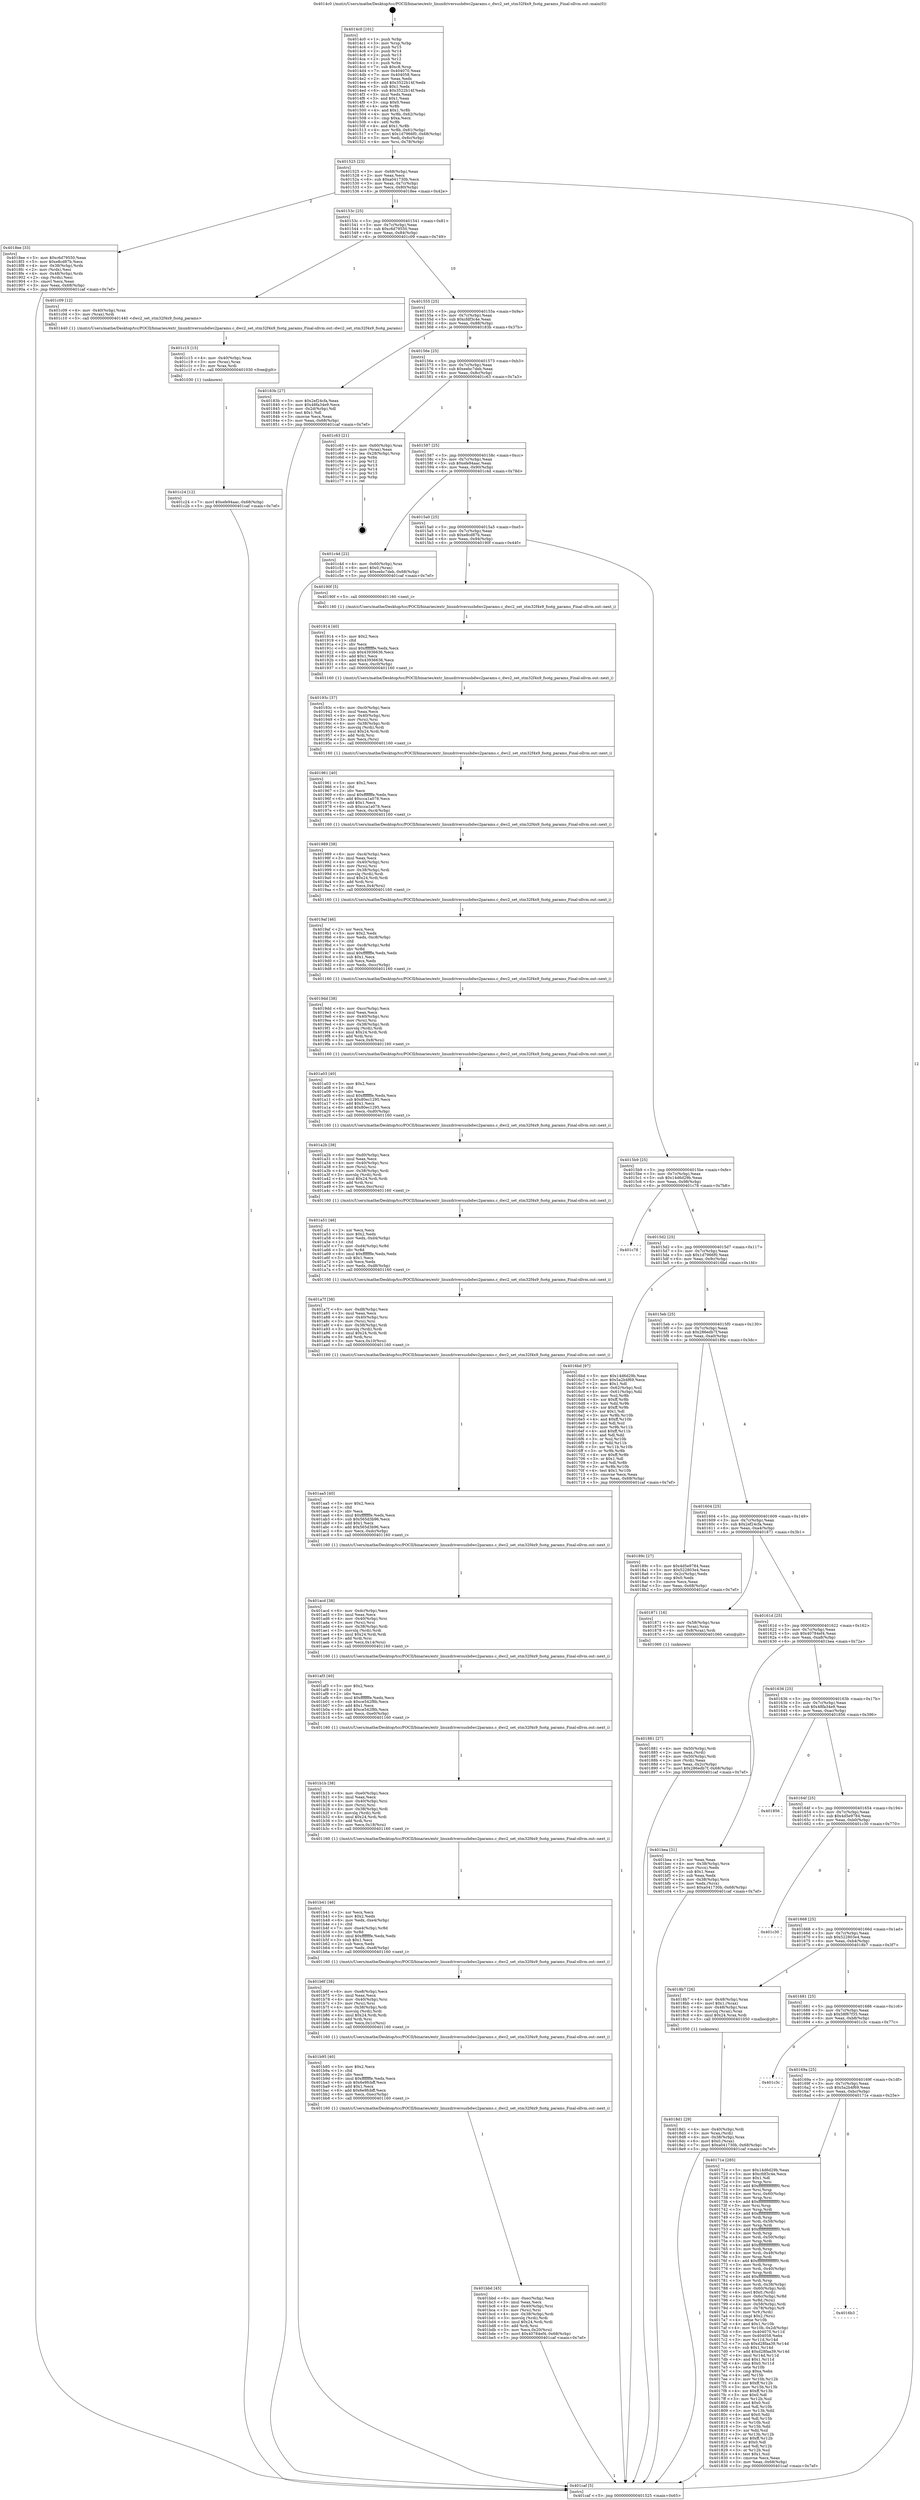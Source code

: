digraph "0x4014c0" {
  label = "0x4014c0 (/mnt/c/Users/mathe/Desktop/tcc/POCII/binaries/extr_linuxdriversusbdwc2params.c_dwc2_set_stm32f4x9_fsotg_params_Final-ollvm.out::main(0))"
  labelloc = "t"
  node[shape=record]

  Entry [label="",width=0.3,height=0.3,shape=circle,fillcolor=black,style=filled]
  "0x401525" [label="{
     0x401525 [23]\l
     | [instrs]\l
     &nbsp;&nbsp;0x401525 \<+3\>: mov -0x68(%rbp),%eax\l
     &nbsp;&nbsp;0x401528 \<+2\>: mov %eax,%ecx\l
     &nbsp;&nbsp;0x40152a \<+6\>: sub $0xa041730b,%ecx\l
     &nbsp;&nbsp;0x401530 \<+3\>: mov %eax,-0x7c(%rbp)\l
     &nbsp;&nbsp;0x401533 \<+3\>: mov %ecx,-0x80(%rbp)\l
     &nbsp;&nbsp;0x401536 \<+6\>: je 00000000004018ee \<main+0x42e\>\l
  }"]
  "0x4018ee" [label="{
     0x4018ee [33]\l
     | [instrs]\l
     &nbsp;&nbsp;0x4018ee \<+5\>: mov $0xc6d79550,%eax\l
     &nbsp;&nbsp;0x4018f3 \<+5\>: mov $0xe8cd87b,%ecx\l
     &nbsp;&nbsp;0x4018f8 \<+4\>: mov -0x38(%rbp),%rdx\l
     &nbsp;&nbsp;0x4018fc \<+2\>: mov (%rdx),%esi\l
     &nbsp;&nbsp;0x4018fe \<+4\>: mov -0x48(%rbp),%rdx\l
     &nbsp;&nbsp;0x401902 \<+2\>: cmp (%rdx),%esi\l
     &nbsp;&nbsp;0x401904 \<+3\>: cmovl %ecx,%eax\l
     &nbsp;&nbsp;0x401907 \<+3\>: mov %eax,-0x68(%rbp)\l
     &nbsp;&nbsp;0x40190a \<+5\>: jmp 0000000000401caf \<main+0x7ef\>\l
  }"]
  "0x40153c" [label="{
     0x40153c [25]\l
     | [instrs]\l
     &nbsp;&nbsp;0x40153c \<+5\>: jmp 0000000000401541 \<main+0x81\>\l
     &nbsp;&nbsp;0x401541 \<+3\>: mov -0x7c(%rbp),%eax\l
     &nbsp;&nbsp;0x401544 \<+5\>: sub $0xc6d79550,%eax\l
     &nbsp;&nbsp;0x401549 \<+6\>: mov %eax,-0x84(%rbp)\l
     &nbsp;&nbsp;0x40154f \<+6\>: je 0000000000401c09 \<main+0x749\>\l
  }"]
  Exit [label="",width=0.3,height=0.3,shape=circle,fillcolor=black,style=filled,peripheries=2]
  "0x401c09" [label="{
     0x401c09 [12]\l
     | [instrs]\l
     &nbsp;&nbsp;0x401c09 \<+4\>: mov -0x40(%rbp),%rax\l
     &nbsp;&nbsp;0x401c0d \<+3\>: mov (%rax),%rdi\l
     &nbsp;&nbsp;0x401c10 \<+5\>: call 0000000000401440 \<dwc2_set_stm32f4x9_fsotg_params\>\l
     | [calls]\l
     &nbsp;&nbsp;0x401440 \{1\} (/mnt/c/Users/mathe/Desktop/tcc/POCII/binaries/extr_linuxdriversusbdwc2params.c_dwc2_set_stm32f4x9_fsotg_params_Final-ollvm.out::dwc2_set_stm32f4x9_fsotg_params)\l
  }"]
  "0x401555" [label="{
     0x401555 [25]\l
     | [instrs]\l
     &nbsp;&nbsp;0x401555 \<+5\>: jmp 000000000040155a \<main+0x9a\>\l
     &nbsp;&nbsp;0x40155a \<+3\>: mov -0x7c(%rbp),%eax\l
     &nbsp;&nbsp;0x40155d \<+5\>: sub $0xcfdf3c4e,%eax\l
     &nbsp;&nbsp;0x401562 \<+6\>: mov %eax,-0x88(%rbp)\l
     &nbsp;&nbsp;0x401568 \<+6\>: je 000000000040183b \<main+0x37b\>\l
  }"]
  "0x401c24" [label="{
     0x401c24 [12]\l
     | [instrs]\l
     &nbsp;&nbsp;0x401c24 \<+7\>: movl $0xefe94aac,-0x68(%rbp)\l
     &nbsp;&nbsp;0x401c2b \<+5\>: jmp 0000000000401caf \<main+0x7ef\>\l
  }"]
  "0x40183b" [label="{
     0x40183b [27]\l
     | [instrs]\l
     &nbsp;&nbsp;0x40183b \<+5\>: mov $0x2ef24cfa,%eax\l
     &nbsp;&nbsp;0x401840 \<+5\>: mov $0x48fa34e9,%ecx\l
     &nbsp;&nbsp;0x401845 \<+3\>: mov -0x2d(%rbp),%dl\l
     &nbsp;&nbsp;0x401848 \<+3\>: test $0x1,%dl\l
     &nbsp;&nbsp;0x40184b \<+3\>: cmovne %ecx,%eax\l
     &nbsp;&nbsp;0x40184e \<+3\>: mov %eax,-0x68(%rbp)\l
     &nbsp;&nbsp;0x401851 \<+5\>: jmp 0000000000401caf \<main+0x7ef\>\l
  }"]
  "0x40156e" [label="{
     0x40156e [25]\l
     | [instrs]\l
     &nbsp;&nbsp;0x40156e \<+5\>: jmp 0000000000401573 \<main+0xb3\>\l
     &nbsp;&nbsp;0x401573 \<+3\>: mov -0x7c(%rbp),%eax\l
     &nbsp;&nbsp;0x401576 \<+5\>: sub $0xeebc7deb,%eax\l
     &nbsp;&nbsp;0x40157b \<+6\>: mov %eax,-0x8c(%rbp)\l
     &nbsp;&nbsp;0x401581 \<+6\>: je 0000000000401c63 \<main+0x7a3\>\l
  }"]
  "0x401c15" [label="{
     0x401c15 [15]\l
     | [instrs]\l
     &nbsp;&nbsp;0x401c15 \<+4\>: mov -0x40(%rbp),%rax\l
     &nbsp;&nbsp;0x401c19 \<+3\>: mov (%rax),%rax\l
     &nbsp;&nbsp;0x401c1c \<+3\>: mov %rax,%rdi\l
     &nbsp;&nbsp;0x401c1f \<+5\>: call 0000000000401030 \<free@plt\>\l
     | [calls]\l
     &nbsp;&nbsp;0x401030 \{1\} (unknown)\l
  }"]
  "0x401c63" [label="{
     0x401c63 [21]\l
     | [instrs]\l
     &nbsp;&nbsp;0x401c63 \<+4\>: mov -0x60(%rbp),%rax\l
     &nbsp;&nbsp;0x401c67 \<+2\>: mov (%rax),%eax\l
     &nbsp;&nbsp;0x401c69 \<+4\>: lea -0x28(%rbp),%rsp\l
     &nbsp;&nbsp;0x401c6d \<+1\>: pop %rbx\l
     &nbsp;&nbsp;0x401c6e \<+2\>: pop %r12\l
     &nbsp;&nbsp;0x401c70 \<+2\>: pop %r13\l
     &nbsp;&nbsp;0x401c72 \<+2\>: pop %r14\l
     &nbsp;&nbsp;0x401c74 \<+2\>: pop %r15\l
     &nbsp;&nbsp;0x401c76 \<+1\>: pop %rbp\l
     &nbsp;&nbsp;0x401c77 \<+1\>: ret\l
  }"]
  "0x401587" [label="{
     0x401587 [25]\l
     | [instrs]\l
     &nbsp;&nbsp;0x401587 \<+5\>: jmp 000000000040158c \<main+0xcc\>\l
     &nbsp;&nbsp;0x40158c \<+3\>: mov -0x7c(%rbp),%eax\l
     &nbsp;&nbsp;0x40158f \<+5\>: sub $0xefe94aac,%eax\l
     &nbsp;&nbsp;0x401594 \<+6\>: mov %eax,-0x90(%rbp)\l
     &nbsp;&nbsp;0x40159a \<+6\>: je 0000000000401c4d \<main+0x78d\>\l
  }"]
  "0x401bbd" [label="{
     0x401bbd [45]\l
     | [instrs]\l
     &nbsp;&nbsp;0x401bbd \<+6\>: mov -0xec(%rbp),%ecx\l
     &nbsp;&nbsp;0x401bc3 \<+3\>: imul %eax,%ecx\l
     &nbsp;&nbsp;0x401bc6 \<+4\>: mov -0x40(%rbp),%rsi\l
     &nbsp;&nbsp;0x401bca \<+3\>: mov (%rsi),%rsi\l
     &nbsp;&nbsp;0x401bcd \<+4\>: mov -0x38(%rbp),%rdi\l
     &nbsp;&nbsp;0x401bd1 \<+3\>: movslq (%rdi),%rdi\l
     &nbsp;&nbsp;0x401bd4 \<+4\>: imul $0x24,%rdi,%rdi\l
     &nbsp;&nbsp;0x401bd8 \<+3\>: add %rdi,%rsi\l
     &nbsp;&nbsp;0x401bdb \<+3\>: mov %ecx,0x20(%rsi)\l
     &nbsp;&nbsp;0x401bde \<+7\>: movl $0x40784ef4,-0x68(%rbp)\l
     &nbsp;&nbsp;0x401be5 \<+5\>: jmp 0000000000401caf \<main+0x7ef\>\l
  }"]
  "0x401c4d" [label="{
     0x401c4d [22]\l
     | [instrs]\l
     &nbsp;&nbsp;0x401c4d \<+4\>: mov -0x60(%rbp),%rax\l
     &nbsp;&nbsp;0x401c51 \<+6\>: movl $0x0,(%rax)\l
     &nbsp;&nbsp;0x401c57 \<+7\>: movl $0xeebc7deb,-0x68(%rbp)\l
     &nbsp;&nbsp;0x401c5e \<+5\>: jmp 0000000000401caf \<main+0x7ef\>\l
  }"]
  "0x4015a0" [label="{
     0x4015a0 [25]\l
     | [instrs]\l
     &nbsp;&nbsp;0x4015a0 \<+5\>: jmp 00000000004015a5 \<main+0xe5\>\l
     &nbsp;&nbsp;0x4015a5 \<+3\>: mov -0x7c(%rbp),%eax\l
     &nbsp;&nbsp;0x4015a8 \<+5\>: sub $0xe8cd87b,%eax\l
     &nbsp;&nbsp;0x4015ad \<+6\>: mov %eax,-0x94(%rbp)\l
     &nbsp;&nbsp;0x4015b3 \<+6\>: je 000000000040190f \<main+0x44f\>\l
  }"]
  "0x401b95" [label="{
     0x401b95 [40]\l
     | [instrs]\l
     &nbsp;&nbsp;0x401b95 \<+5\>: mov $0x2,%ecx\l
     &nbsp;&nbsp;0x401b9a \<+1\>: cltd\l
     &nbsp;&nbsp;0x401b9b \<+2\>: idiv %ecx\l
     &nbsp;&nbsp;0x401b9d \<+6\>: imul $0xfffffffe,%edx,%ecx\l
     &nbsp;&nbsp;0x401ba3 \<+6\>: sub $0x6e9fcbff,%ecx\l
     &nbsp;&nbsp;0x401ba9 \<+3\>: add $0x1,%ecx\l
     &nbsp;&nbsp;0x401bac \<+6\>: add $0x6e9fcbff,%ecx\l
     &nbsp;&nbsp;0x401bb2 \<+6\>: mov %ecx,-0xec(%rbp)\l
     &nbsp;&nbsp;0x401bb8 \<+5\>: call 0000000000401160 \<next_i\>\l
     | [calls]\l
     &nbsp;&nbsp;0x401160 \{1\} (/mnt/c/Users/mathe/Desktop/tcc/POCII/binaries/extr_linuxdriversusbdwc2params.c_dwc2_set_stm32f4x9_fsotg_params_Final-ollvm.out::next_i)\l
  }"]
  "0x40190f" [label="{
     0x40190f [5]\l
     | [instrs]\l
     &nbsp;&nbsp;0x40190f \<+5\>: call 0000000000401160 \<next_i\>\l
     | [calls]\l
     &nbsp;&nbsp;0x401160 \{1\} (/mnt/c/Users/mathe/Desktop/tcc/POCII/binaries/extr_linuxdriversusbdwc2params.c_dwc2_set_stm32f4x9_fsotg_params_Final-ollvm.out::next_i)\l
  }"]
  "0x4015b9" [label="{
     0x4015b9 [25]\l
     | [instrs]\l
     &nbsp;&nbsp;0x4015b9 \<+5\>: jmp 00000000004015be \<main+0xfe\>\l
     &nbsp;&nbsp;0x4015be \<+3\>: mov -0x7c(%rbp),%eax\l
     &nbsp;&nbsp;0x4015c1 \<+5\>: sub $0x14d6d29b,%eax\l
     &nbsp;&nbsp;0x4015c6 \<+6\>: mov %eax,-0x98(%rbp)\l
     &nbsp;&nbsp;0x4015cc \<+6\>: je 0000000000401c78 \<main+0x7b8\>\l
  }"]
  "0x401b6f" [label="{
     0x401b6f [38]\l
     | [instrs]\l
     &nbsp;&nbsp;0x401b6f \<+6\>: mov -0xe8(%rbp),%ecx\l
     &nbsp;&nbsp;0x401b75 \<+3\>: imul %eax,%ecx\l
     &nbsp;&nbsp;0x401b78 \<+4\>: mov -0x40(%rbp),%rsi\l
     &nbsp;&nbsp;0x401b7c \<+3\>: mov (%rsi),%rsi\l
     &nbsp;&nbsp;0x401b7f \<+4\>: mov -0x38(%rbp),%rdi\l
     &nbsp;&nbsp;0x401b83 \<+3\>: movslq (%rdi),%rdi\l
     &nbsp;&nbsp;0x401b86 \<+4\>: imul $0x24,%rdi,%rdi\l
     &nbsp;&nbsp;0x401b8a \<+3\>: add %rdi,%rsi\l
     &nbsp;&nbsp;0x401b8d \<+3\>: mov %ecx,0x1c(%rsi)\l
     &nbsp;&nbsp;0x401b90 \<+5\>: call 0000000000401160 \<next_i\>\l
     | [calls]\l
     &nbsp;&nbsp;0x401160 \{1\} (/mnt/c/Users/mathe/Desktop/tcc/POCII/binaries/extr_linuxdriversusbdwc2params.c_dwc2_set_stm32f4x9_fsotg_params_Final-ollvm.out::next_i)\l
  }"]
  "0x401c78" [label="{
     0x401c78\l
  }", style=dashed]
  "0x4015d2" [label="{
     0x4015d2 [25]\l
     | [instrs]\l
     &nbsp;&nbsp;0x4015d2 \<+5\>: jmp 00000000004015d7 \<main+0x117\>\l
     &nbsp;&nbsp;0x4015d7 \<+3\>: mov -0x7c(%rbp),%eax\l
     &nbsp;&nbsp;0x4015da \<+5\>: sub $0x1d7966f0,%eax\l
     &nbsp;&nbsp;0x4015df \<+6\>: mov %eax,-0x9c(%rbp)\l
     &nbsp;&nbsp;0x4015e5 \<+6\>: je 00000000004016bd \<main+0x1fd\>\l
  }"]
  "0x401b41" [label="{
     0x401b41 [46]\l
     | [instrs]\l
     &nbsp;&nbsp;0x401b41 \<+2\>: xor %ecx,%ecx\l
     &nbsp;&nbsp;0x401b43 \<+5\>: mov $0x2,%edx\l
     &nbsp;&nbsp;0x401b48 \<+6\>: mov %edx,-0xe4(%rbp)\l
     &nbsp;&nbsp;0x401b4e \<+1\>: cltd\l
     &nbsp;&nbsp;0x401b4f \<+7\>: mov -0xe4(%rbp),%r8d\l
     &nbsp;&nbsp;0x401b56 \<+3\>: idiv %r8d\l
     &nbsp;&nbsp;0x401b59 \<+6\>: imul $0xfffffffe,%edx,%edx\l
     &nbsp;&nbsp;0x401b5f \<+3\>: sub $0x1,%ecx\l
     &nbsp;&nbsp;0x401b62 \<+2\>: sub %ecx,%edx\l
     &nbsp;&nbsp;0x401b64 \<+6\>: mov %edx,-0xe8(%rbp)\l
     &nbsp;&nbsp;0x401b6a \<+5\>: call 0000000000401160 \<next_i\>\l
     | [calls]\l
     &nbsp;&nbsp;0x401160 \{1\} (/mnt/c/Users/mathe/Desktop/tcc/POCII/binaries/extr_linuxdriversusbdwc2params.c_dwc2_set_stm32f4x9_fsotg_params_Final-ollvm.out::next_i)\l
  }"]
  "0x4016bd" [label="{
     0x4016bd [97]\l
     | [instrs]\l
     &nbsp;&nbsp;0x4016bd \<+5\>: mov $0x14d6d29b,%eax\l
     &nbsp;&nbsp;0x4016c2 \<+5\>: mov $0x5a2b4f69,%ecx\l
     &nbsp;&nbsp;0x4016c7 \<+2\>: mov $0x1,%dl\l
     &nbsp;&nbsp;0x4016c9 \<+4\>: mov -0x62(%rbp),%sil\l
     &nbsp;&nbsp;0x4016cd \<+4\>: mov -0x61(%rbp),%dil\l
     &nbsp;&nbsp;0x4016d1 \<+3\>: mov %sil,%r8b\l
     &nbsp;&nbsp;0x4016d4 \<+4\>: xor $0xff,%r8b\l
     &nbsp;&nbsp;0x4016d8 \<+3\>: mov %dil,%r9b\l
     &nbsp;&nbsp;0x4016db \<+4\>: xor $0xff,%r9b\l
     &nbsp;&nbsp;0x4016df \<+3\>: xor $0x1,%dl\l
     &nbsp;&nbsp;0x4016e2 \<+3\>: mov %r8b,%r10b\l
     &nbsp;&nbsp;0x4016e5 \<+4\>: and $0xff,%r10b\l
     &nbsp;&nbsp;0x4016e9 \<+3\>: and %dl,%sil\l
     &nbsp;&nbsp;0x4016ec \<+3\>: mov %r9b,%r11b\l
     &nbsp;&nbsp;0x4016ef \<+4\>: and $0xff,%r11b\l
     &nbsp;&nbsp;0x4016f3 \<+3\>: and %dl,%dil\l
     &nbsp;&nbsp;0x4016f6 \<+3\>: or %sil,%r10b\l
     &nbsp;&nbsp;0x4016f9 \<+3\>: or %dil,%r11b\l
     &nbsp;&nbsp;0x4016fc \<+3\>: xor %r11b,%r10b\l
     &nbsp;&nbsp;0x4016ff \<+3\>: or %r9b,%r8b\l
     &nbsp;&nbsp;0x401702 \<+4\>: xor $0xff,%r8b\l
     &nbsp;&nbsp;0x401706 \<+3\>: or $0x1,%dl\l
     &nbsp;&nbsp;0x401709 \<+3\>: and %dl,%r8b\l
     &nbsp;&nbsp;0x40170c \<+3\>: or %r8b,%r10b\l
     &nbsp;&nbsp;0x40170f \<+4\>: test $0x1,%r10b\l
     &nbsp;&nbsp;0x401713 \<+3\>: cmovne %ecx,%eax\l
     &nbsp;&nbsp;0x401716 \<+3\>: mov %eax,-0x68(%rbp)\l
     &nbsp;&nbsp;0x401719 \<+5\>: jmp 0000000000401caf \<main+0x7ef\>\l
  }"]
  "0x4015eb" [label="{
     0x4015eb [25]\l
     | [instrs]\l
     &nbsp;&nbsp;0x4015eb \<+5\>: jmp 00000000004015f0 \<main+0x130\>\l
     &nbsp;&nbsp;0x4015f0 \<+3\>: mov -0x7c(%rbp),%eax\l
     &nbsp;&nbsp;0x4015f3 \<+5\>: sub $0x286edb7f,%eax\l
     &nbsp;&nbsp;0x4015f8 \<+6\>: mov %eax,-0xa0(%rbp)\l
     &nbsp;&nbsp;0x4015fe \<+6\>: je 000000000040189c \<main+0x3dc\>\l
  }"]
  "0x401caf" [label="{
     0x401caf [5]\l
     | [instrs]\l
     &nbsp;&nbsp;0x401caf \<+5\>: jmp 0000000000401525 \<main+0x65\>\l
  }"]
  "0x4014c0" [label="{
     0x4014c0 [101]\l
     | [instrs]\l
     &nbsp;&nbsp;0x4014c0 \<+1\>: push %rbp\l
     &nbsp;&nbsp;0x4014c1 \<+3\>: mov %rsp,%rbp\l
     &nbsp;&nbsp;0x4014c4 \<+2\>: push %r15\l
     &nbsp;&nbsp;0x4014c6 \<+2\>: push %r14\l
     &nbsp;&nbsp;0x4014c8 \<+2\>: push %r13\l
     &nbsp;&nbsp;0x4014ca \<+2\>: push %r12\l
     &nbsp;&nbsp;0x4014cc \<+1\>: push %rbx\l
     &nbsp;&nbsp;0x4014cd \<+7\>: sub $0xc8,%rsp\l
     &nbsp;&nbsp;0x4014d4 \<+7\>: mov 0x404070,%eax\l
     &nbsp;&nbsp;0x4014db \<+7\>: mov 0x404058,%ecx\l
     &nbsp;&nbsp;0x4014e2 \<+2\>: mov %eax,%edx\l
     &nbsp;&nbsp;0x4014e4 \<+6\>: add $0x3522b14f,%edx\l
     &nbsp;&nbsp;0x4014ea \<+3\>: sub $0x1,%edx\l
     &nbsp;&nbsp;0x4014ed \<+6\>: sub $0x3522b14f,%edx\l
     &nbsp;&nbsp;0x4014f3 \<+3\>: imul %edx,%eax\l
     &nbsp;&nbsp;0x4014f6 \<+3\>: and $0x1,%eax\l
     &nbsp;&nbsp;0x4014f9 \<+3\>: cmp $0x0,%eax\l
     &nbsp;&nbsp;0x4014fc \<+4\>: sete %r8b\l
     &nbsp;&nbsp;0x401500 \<+4\>: and $0x1,%r8b\l
     &nbsp;&nbsp;0x401504 \<+4\>: mov %r8b,-0x62(%rbp)\l
     &nbsp;&nbsp;0x401508 \<+3\>: cmp $0xa,%ecx\l
     &nbsp;&nbsp;0x40150b \<+4\>: setl %r8b\l
     &nbsp;&nbsp;0x40150f \<+4\>: and $0x1,%r8b\l
     &nbsp;&nbsp;0x401513 \<+4\>: mov %r8b,-0x61(%rbp)\l
     &nbsp;&nbsp;0x401517 \<+7\>: movl $0x1d7966f0,-0x68(%rbp)\l
     &nbsp;&nbsp;0x40151e \<+3\>: mov %edi,-0x6c(%rbp)\l
     &nbsp;&nbsp;0x401521 \<+4\>: mov %rsi,-0x78(%rbp)\l
  }"]
  "0x401b1b" [label="{
     0x401b1b [38]\l
     | [instrs]\l
     &nbsp;&nbsp;0x401b1b \<+6\>: mov -0xe0(%rbp),%ecx\l
     &nbsp;&nbsp;0x401b21 \<+3\>: imul %eax,%ecx\l
     &nbsp;&nbsp;0x401b24 \<+4\>: mov -0x40(%rbp),%rsi\l
     &nbsp;&nbsp;0x401b28 \<+3\>: mov (%rsi),%rsi\l
     &nbsp;&nbsp;0x401b2b \<+4\>: mov -0x38(%rbp),%rdi\l
     &nbsp;&nbsp;0x401b2f \<+3\>: movslq (%rdi),%rdi\l
     &nbsp;&nbsp;0x401b32 \<+4\>: imul $0x24,%rdi,%rdi\l
     &nbsp;&nbsp;0x401b36 \<+3\>: add %rdi,%rsi\l
     &nbsp;&nbsp;0x401b39 \<+3\>: mov %ecx,0x18(%rsi)\l
     &nbsp;&nbsp;0x401b3c \<+5\>: call 0000000000401160 \<next_i\>\l
     | [calls]\l
     &nbsp;&nbsp;0x401160 \{1\} (/mnt/c/Users/mathe/Desktop/tcc/POCII/binaries/extr_linuxdriversusbdwc2params.c_dwc2_set_stm32f4x9_fsotg_params_Final-ollvm.out::next_i)\l
  }"]
  "0x40189c" [label="{
     0x40189c [27]\l
     | [instrs]\l
     &nbsp;&nbsp;0x40189c \<+5\>: mov $0x4d5e9784,%eax\l
     &nbsp;&nbsp;0x4018a1 \<+5\>: mov $0x522803e4,%ecx\l
     &nbsp;&nbsp;0x4018a6 \<+3\>: mov -0x2c(%rbp),%edx\l
     &nbsp;&nbsp;0x4018a9 \<+3\>: cmp $0x0,%edx\l
     &nbsp;&nbsp;0x4018ac \<+3\>: cmove %ecx,%eax\l
     &nbsp;&nbsp;0x4018af \<+3\>: mov %eax,-0x68(%rbp)\l
     &nbsp;&nbsp;0x4018b2 \<+5\>: jmp 0000000000401caf \<main+0x7ef\>\l
  }"]
  "0x401604" [label="{
     0x401604 [25]\l
     | [instrs]\l
     &nbsp;&nbsp;0x401604 \<+5\>: jmp 0000000000401609 \<main+0x149\>\l
     &nbsp;&nbsp;0x401609 \<+3\>: mov -0x7c(%rbp),%eax\l
     &nbsp;&nbsp;0x40160c \<+5\>: sub $0x2ef24cfa,%eax\l
     &nbsp;&nbsp;0x401611 \<+6\>: mov %eax,-0xa4(%rbp)\l
     &nbsp;&nbsp;0x401617 \<+6\>: je 0000000000401871 \<main+0x3b1\>\l
  }"]
  "0x401af3" [label="{
     0x401af3 [40]\l
     | [instrs]\l
     &nbsp;&nbsp;0x401af3 \<+5\>: mov $0x2,%ecx\l
     &nbsp;&nbsp;0x401af8 \<+1\>: cltd\l
     &nbsp;&nbsp;0x401af9 \<+2\>: idiv %ecx\l
     &nbsp;&nbsp;0x401afb \<+6\>: imul $0xfffffffe,%edx,%ecx\l
     &nbsp;&nbsp;0x401b01 \<+6\>: sub $0xce542f8b,%ecx\l
     &nbsp;&nbsp;0x401b07 \<+3\>: add $0x1,%ecx\l
     &nbsp;&nbsp;0x401b0a \<+6\>: add $0xce542f8b,%ecx\l
     &nbsp;&nbsp;0x401b10 \<+6\>: mov %ecx,-0xe0(%rbp)\l
     &nbsp;&nbsp;0x401b16 \<+5\>: call 0000000000401160 \<next_i\>\l
     | [calls]\l
     &nbsp;&nbsp;0x401160 \{1\} (/mnt/c/Users/mathe/Desktop/tcc/POCII/binaries/extr_linuxdriversusbdwc2params.c_dwc2_set_stm32f4x9_fsotg_params_Final-ollvm.out::next_i)\l
  }"]
  "0x401871" [label="{
     0x401871 [16]\l
     | [instrs]\l
     &nbsp;&nbsp;0x401871 \<+4\>: mov -0x58(%rbp),%rax\l
     &nbsp;&nbsp;0x401875 \<+3\>: mov (%rax),%rax\l
     &nbsp;&nbsp;0x401878 \<+4\>: mov 0x8(%rax),%rdi\l
     &nbsp;&nbsp;0x40187c \<+5\>: call 0000000000401060 \<atoi@plt\>\l
     | [calls]\l
     &nbsp;&nbsp;0x401060 \{1\} (unknown)\l
  }"]
  "0x40161d" [label="{
     0x40161d [25]\l
     | [instrs]\l
     &nbsp;&nbsp;0x40161d \<+5\>: jmp 0000000000401622 \<main+0x162\>\l
     &nbsp;&nbsp;0x401622 \<+3\>: mov -0x7c(%rbp),%eax\l
     &nbsp;&nbsp;0x401625 \<+5\>: sub $0x40784ef4,%eax\l
     &nbsp;&nbsp;0x40162a \<+6\>: mov %eax,-0xa8(%rbp)\l
     &nbsp;&nbsp;0x401630 \<+6\>: je 0000000000401bea \<main+0x72a\>\l
  }"]
  "0x401acd" [label="{
     0x401acd [38]\l
     | [instrs]\l
     &nbsp;&nbsp;0x401acd \<+6\>: mov -0xdc(%rbp),%ecx\l
     &nbsp;&nbsp;0x401ad3 \<+3\>: imul %eax,%ecx\l
     &nbsp;&nbsp;0x401ad6 \<+4\>: mov -0x40(%rbp),%rsi\l
     &nbsp;&nbsp;0x401ada \<+3\>: mov (%rsi),%rsi\l
     &nbsp;&nbsp;0x401add \<+4\>: mov -0x38(%rbp),%rdi\l
     &nbsp;&nbsp;0x401ae1 \<+3\>: movslq (%rdi),%rdi\l
     &nbsp;&nbsp;0x401ae4 \<+4\>: imul $0x24,%rdi,%rdi\l
     &nbsp;&nbsp;0x401ae8 \<+3\>: add %rdi,%rsi\l
     &nbsp;&nbsp;0x401aeb \<+3\>: mov %ecx,0x14(%rsi)\l
     &nbsp;&nbsp;0x401aee \<+5\>: call 0000000000401160 \<next_i\>\l
     | [calls]\l
     &nbsp;&nbsp;0x401160 \{1\} (/mnt/c/Users/mathe/Desktop/tcc/POCII/binaries/extr_linuxdriversusbdwc2params.c_dwc2_set_stm32f4x9_fsotg_params_Final-ollvm.out::next_i)\l
  }"]
  "0x401bea" [label="{
     0x401bea [31]\l
     | [instrs]\l
     &nbsp;&nbsp;0x401bea \<+2\>: xor %eax,%eax\l
     &nbsp;&nbsp;0x401bec \<+4\>: mov -0x38(%rbp),%rcx\l
     &nbsp;&nbsp;0x401bf0 \<+2\>: mov (%rcx),%edx\l
     &nbsp;&nbsp;0x401bf2 \<+3\>: sub $0x1,%eax\l
     &nbsp;&nbsp;0x401bf5 \<+2\>: sub %eax,%edx\l
     &nbsp;&nbsp;0x401bf7 \<+4\>: mov -0x38(%rbp),%rcx\l
     &nbsp;&nbsp;0x401bfb \<+2\>: mov %edx,(%rcx)\l
     &nbsp;&nbsp;0x401bfd \<+7\>: movl $0xa041730b,-0x68(%rbp)\l
     &nbsp;&nbsp;0x401c04 \<+5\>: jmp 0000000000401caf \<main+0x7ef\>\l
  }"]
  "0x401636" [label="{
     0x401636 [25]\l
     | [instrs]\l
     &nbsp;&nbsp;0x401636 \<+5\>: jmp 000000000040163b \<main+0x17b\>\l
     &nbsp;&nbsp;0x40163b \<+3\>: mov -0x7c(%rbp),%eax\l
     &nbsp;&nbsp;0x40163e \<+5\>: sub $0x48fa34e9,%eax\l
     &nbsp;&nbsp;0x401643 \<+6\>: mov %eax,-0xac(%rbp)\l
     &nbsp;&nbsp;0x401649 \<+6\>: je 0000000000401856 \<main+0x396\>\l
  }"]
  "0x401aa5" [label="{
     0x401aa5 [40]\l
     | [instrs]\l
     &nbsp;&nbsp;0x401aa5 \<+5\>: mov $0x2,%ecx\l
     &nbsp;&nbsp;0x401aaa \<+1\>: cltd\l
     &nbsp;&nbsp;0x401aab \<+2\>: idiv %ecx\l
     &nbsp;&nbsp;0x401aad \<+6\>: imul $0xfffffffe,%edx,%ecx\l
     &nbsp;&nbsp;0x401ab3 \<+6\>: sub $0x565d3b96,%ecx\l
     &nbsp;&nbsp;0x401ab9 \<+3\>: add $0x1,%ecx\l
     &nbsp;&nbsp;0x401abc \<+6\>: add $0x565d3b96,%ecx\l
     &nbsp;&nbsp;0x401ac2 \<+6\>: mov %ecx,-0xdc(%rbp)\l
     &nbsp;&nbsp;0x401ac8 \<+5\>: call 0000000000401160 \<next_i\>\l
     | [calls]\l
     &nbsp;&nbsp;0x401160 \{1\} (/mnt/c/Users/mathe/Desktop/tcc/POCII/binaries/extr_linuxdriversusbdwc2params.c_dwc2_set_stm32f4x9_fsotg_params_Final-ollvm.out::next_i)\l
  }"]
  "0x401856" [label="{
     0x401856\l
  }", style=dashed]
  "0x40164f" [label="{
     0x40164f [25]\l
     | [instrs]\l
     &nbsp;&nbsp;0x40164f \<+5\>: jmp 0000000000401654 \<main+0x194\>\l
     &nbsp;&nbsp;0x401654 \<+3\>: mov -0x7c(%rbp),%eax\l
     &nbsp;&nbsp;0x401657 \<+5\>: sub $0x4d5e9784,%eax\l
     &nbsp;&nbsp;0x40165c \<+6\>: mov %eax,-0xb0(%rbp)\l
     &nbsp;&nbsp;0x401662 \<+6\>: je 0000000000401c30 \<main+0x770\>\l
  }"]
  "0x401a7f" [label="{
     0x401a7f [38]\l
     | [instrs]\l
     &nbsp;&nbsp;0x401a7f \<+6\>: mov -0xd8(%rbp),%ecx\l
     &nbsp;&nbsp;0x401a85 \<+3\>: imul %eax,%ecx\l
     &nbsp;&nbsp;0x401a88 \<+4\>: mov -0x40(%rbp),%rsi\l
     &nbsp;&nbsp;0x401a8c \<+3\>: mov (%rsi),%rsi\l
     &nbsp;&nbsp;0x401a8f \<+4\>: mov -0x38(%rbp),%rdi\l
     &nbsp;&nbsp;0x401a93 \<+3\>: movslq (%rdi),%rdi\l
     &nbsp;&nbsp;0x401a96 \<+4\>: imul $0x24,%rdi,%rdi\l
     &nbsp;&nbsp;0x401a9a \<+3\>: add %rdi,%rsi\l
     &nbsp;&nbsp;0x401a9d \<+3\>: mov %ecx,0x10(%rsi)\l
     &nbsp;&nbsp;0x401aa0 \<+5\>: call 0000000000401160 \<next_i\>\l
     | [calls]\l
     &nbsp;&nbsp;0x401160 \{1\} (/mnt/c/Users/mathe/Desktop/tcc/POCII/binaries/extr_linuxdriversusbdwc2params.c_dwc2_set_stm32f4x9_fsotg_params_Final-ollvm.out::next_i)\l
  }"]
  "0x401c30" [label="{
     0x401c30\l
  }", style=dashed]
  "0x401668" [label="{
     0x401668 [25]\l
     | [instrs]\l
     &nbsp;&nbsp;0x401668 \<+5\>: jmp 000000000040166d \<main+0x1ad\>\l
     &nbsp;&nbsp;0x40166d \<+3\>: mov -0x7c(%rbp),%eax\l
     &nbsp;&nbsp;0x401670 \<+5\>: sub $0x522803e4,%eax\l
     &nbsp;&nbsp;0x401675 \<+6\>: mov %eax,-0xb4(%rbp)\l
     &nbsp;&nbsp;0x40167b \<+6\>: je 00000000004018b7 \<main+0x3f7\>\l
  }"]
  "0x401a51" [label="{
     0x401a51 [46]\l
     | [instrs]\l
     &nbsp;&nbsp;0x401a51 \<+2\>: xor %ecx,%ecx\l
     &nbsp;&nbsp;0x401a53 \<+5\>: mov $0x2,%edx\l
     &nbsp;&nbsp;0x401a58 \<+6\>: mov %edx,-0xd4(%rbp)\l
     &nbsp;&nbsp;0x401a5e \<+1\>: cltd\l
     &nbsp;&nbsp;0x401a5f \<+7\>: mov -0xd4(%rbp),%r8d\l
     &nbsp;&nbsp;0x401a66 \<+3\>: idiv %r8d\l
     &nbsp;&nbsp;0x401a69 \<+6\>: imul $0xfffffffe,%edx,%edx\l
     &nbsp;&nbsp;0x401a6f \<+3\>: sub $0x1,%ecx\l
     &nbsp;&nbsp;0x401a72 \<+2\>: sub %ecx,%edx\l
     &nbsp;&nbsp;0x401a74 \<+6\>: mov %edx,-0xd8(%rbp)\l
     &nbsp;&nbsp;0x401a7a \<+5\>: call 0000000000401160 \<next_i\>\l
     | [calls]\l
     &nbsp;&nbsp;0x401160 \{1\} (/mnt/c/Users/mathe/Desktop/tcc/POCII/binaries/extr_linuxdriversusbdwc2params.c_dwc2_set_stm32f4x9_fsotg_params_Final-ollvm.out::next_i)\l
  }"]
  "0x4018b7" [label="{
     0x4018b7 [26]\l
     | [instrs]\l
     &nbsp;&nbsp;0x4018b7 \<+4\>: mov -0x48(%rbp),%rax\l
     &nbsp;&nbsp;0x4018bb \<+6\>: movl $0x1,(%rax)\l
     &nbsp;&nbsp;0x4018c1 \<+4\>: mov -0x48(%rbp),%rax\l
     &nbsp;&nbsp;0x4018c5 \<+3\>: movslq (%rax),%rax\l
     &nbsp;&nbsp;0x4018c8 \<+4\>: imul $0x24,%rax,%rdi\l
     &nbsp;&nbsp;0x4018cc \<+5\>: call 0000000000401050 \<malloc@plt\>\l
     | [calls]\l
     &nbsp;&nbsp;0x401050 \{1\} (unknown)\l
  }"]
  "0x401681" [label="{
     0x401681 [25]\l
     | [instrs]\l
     &nbsp;&nbsp;0x401681 \<+5\>: jmp 0000000000401686 \<main+0x1c6\>\l
     &nbsp;&nbsp;0x401686 \<+3\>: mov -0x7c(%rbp),%eax\l
     &nbsp;&nbsp;0x401689 \<+5\>: sub $0x58f67f35,%eax\l
     &nbsp;&nbsp;0x40168e \<+6\>: mov %eax,-0xb8(%rbp)\l
     &nbsp;&nbsp;0x401694 \<+6\>: je 0000000000401c3c \<main+0x77c\>\l
  }"]
  "0x401a2b" [label="{
     0x401a2b [38]\l
     | [instrs]\l
     &nbsp;&nbsp;0x401a2b \<+6\>: mov -0xd0(%rbp),%ecx\l
     &nbsp;&nbsp;0x401a31 \<+3\>: imul %eax,%ecx\l
     &nbsp;&nbsp;0x401a34 \<+4\>: mov -0x40(%rbp),%rsi\l
     &nbsp;&nbsp;0x401a38 \<+3\>: mov (%rsi),%rsi\l
     &nbsp;&nbsp;0x401a3b \<+4\>: mov -0x38(%rbp),%rdi\l
     &nbsp;&nbsp;0x401a3f \<+3\>: movslq (%rdi),%rdi\l
     &nbsp;&nbsp;0x401a42 \<+4\>: imul $0x24,%rdi,%rdi\l
     &nbsp;&nbsp;0x401a46 \<+3\>: add %rdi,%rsi\l
     &nbsp;&nbsp;0x401a49 \<+3\>: mov %ecx,0xc(%rsi)\l
     &nbsp;&nbsp;0x401a4c \<+5\>: call 0000000000401160 \<next_i\>\l
     | [calls]\l
     &nbsp;&nbsp;0x401160 \{1\} (/mnt/c/Users/mathe/Desktop/tcc/POCII/binaries/extr_linuxdriversusbdwc2params.c_dwc2_set_stm32f4x9_fsotg_params_Final-ollvm.out::next_i)\l
  }"]
  "0x401c3c" [label="{
     0x401c3c\l
  }", style=dashed]
  "0x40169a" [label="{
     0x40169a [25]\l
     | [instrs]\l
     &nbsp;&nbsp;0x40169a \<+5\>: jmp 000000000040169f \<main+0x1df\>\l
     &nbsp;&nbsp;0x40169f \<+3\>: mov -0x7c(%rbp),%eax\l
     &nbsp;&nbsp;0x4016a2 \<+5\>: sub $0x5a2b4f69,%eax\l
     &nbsp;&nbsp;0x4016a7 \<+6\>: mov %eax,-0xbc(%rbp)\l
     &nbsp;&nbsp;0x4016ad \<+6\>: je 000000000040171e \<main+0x25e\>\l
  }"]
  "0x401a03" [label="{
     0x401a03 [40]\l
     | [instrs]\l
     &nbsp;&nbsp;0x401a03 \<+5\>: mov $0x2,%ecx\l
     &nbsp;&nbsp;0x401a08 \<+1\>: cltd\l
     &nbsp;&nbsp;0x401a09 \<+2\>: idiv %ecx\l
     &nbsp;&nbsp;0x401a0b \<+6\>: imul $0xfffffffe,%edx,%ecx\l
     &nbsp;&nbsp;0x401a11 \<+6\>: sub $0x80ec1295,%ecx\l
     &nbsp;&nbsp;0x401a17 \<+3\>: add $0x1,%ecx\l
     &nbsp;&nbsp;0x401a1a \<+6\>: add $0x80ec1295,%ecx\l
     &nbsp;&nbsp;0x401a20 \<+6\>: mov %ecx,-0xd0(%rbp)\l
     &nbsp;&nbsp;0x401a26 \<+5\>: call 0000000000401160 \<next_i\>\l
     | [calls]\l
     &nbsp;&nbsp;0x401160 \{1\} (/mnt/c/Users/mathe/Desktop/tcc/POCII/binaries/extr_linuxdriversusbdwc2params.c_dwc2_set_stm32f4x9_fsotg_params_Final-ollvm.out::next_i)\l
  }"]
  "0x40171e" [label="{
     0x40171e [285]\l
     | [instrs]\l
     &nbsp;&nbsp;0x40171e \<+5\>: mov $0x14d6d29b,%eax\l
     &nbsp;&nbsp;0x401723 \<+5\>: mov $0xcfdf3c4e,%ecx\l
     &nbsp;&nbsp;0x401728 \<+2\>: mov $0x1,%dl\l
     &nbsp;&nbsp;0x40172a \<+3\>: mov %rsp,%rsi\l
     &nbsp;&nbsp;0x40172d \<+4\>: add $0xfffffffffffffff0,%rsi\l
     &nbsp;&nbsp;0x401731 \<+3\>: mov %rsi,%rsp\l
     &nbsp;&nbsp;0x401734 \<+4\>: mov %rsi,-0x60(%rbp)\l
     &nbsp;&nbsp;0x401738 \<+3\>: mov %rsp,%rsi\l
     &nbsp;&nbsp;0x40173b \<+4\>: add $0xfffffffffffffff0,%rsi\l
     &nbsp;&nbsp;0x40173f \<+3\>: mov %rsi,%rsp\l
     &nbsp;&nbsp;0x401742 \<+3\>: mov %rsp,%rdi\l
     &nbsp;&nbsp;0x401745 \<+4\>: add $0xfffffffffffffff0,%rdi\l
     &nbsp;&nbsp;0x401749 \<+3\>: mov %rdi,%rsp\l
     &nbsp;&nbsp;0x40174c \<+4\>: mov %rdi,-0x58(%rbp)\l
     &nbsp;&nbsp;0x401750 \<+3\>: mov %rsp,%rdi\l
     &nbsp;&nbsp;0x401753 \<+4\>: add $0xfffffffffffffff0,%rdi\l
     &nbsp;&nbsp;0x401757 \<+3\>: mov %rdi,%rsp\l
     &nbsp;&nbsp;0x40175a \<+4\>: mov %rdi,-0x50(%rbp)\l
     &nbsp;&nbsp;0x40175e \<+3\>: mov %rsp,%rdi\l
     &nbsp;&nbsp;0x401761 \<+4\>: add $0xfffffffffffffff0,%rdi\l
     &nbsp;&nbsp;0x401765 \<+3\>: mov %rdi,%rsp\l
     &nbsp;&nbsp;0x401768 \<+4\>: mov %rdi,-0x48(%rbp)\l
     &nbsp;&nbsp;0x40176c \<+3\>: mov %rsp,%rdi\l
     &nbsp;&nbsp;0x40176f \<+4\>: add $0xfffffffffffffff0,%rdi\l
     &nbsp;&nbsp;0x401773 \<+3\>: mov %rdi,%rsp\l
     &nbsp;&nbsp;0x401776 \<+4\>: mov %rdi,-0x40(%rbp)\l
     &nbsp;&nbsp;0x40177a \<+3\>: mov %rsp,%rdi\l
     &nbsp;&nbsp;0x40177d \<+4\>: add $0xfffffffffffffff0,%rdi\l
     &nbsp;&nbsp;0x401781 \<+3\>: mov %rdi,%rsp\l
     &nbsp;&nbsp;0x401784 \<+4\>: mov %rdi,-0x38(%rbp)\l
     &nbsp;&nbsp;0x401788 \<+4\>: mov -0x60(%rbp),%rdi\l
     &nbsp;&nbsp;0x40178c \<+6\>: movl $0x0,(%rdi)\l
     &nbsp;&nbsp;0x401792 \<+4\>: mov -0x6c(%rbp),%r8d\l
     &nbsp;&nbsp;0x401796 \<+3\>: mov %r8d,(%rsi)\l
     &nbsp;&nbsp;0x401799 \<+4\>: mov -0x58(%rbp),%rdi\l
     &nbsp;&nbsp;0x40179d \<+4\>: mov -0x78(%rbp),%r9\l
     &nbsp;&nbsp;0x4017a1 \<+3\>: mov %r9,(%rdi)\l
     &nbsp;&nbsp;0x4017a4 \<+3\>: cmpl $0x2,(%rsi)\l
     &nbsp;&nbsp;0x4017a7 \<+4\>: setne %r10b\l
     &nbsp;&nbsp;0x4017ab \<+4\>: and $0x1,%r10b\l
     &nbsp;&nbsp;0x4017af \<+4\>: mov %r10b,-0x2d(%rbp)\l
     &nbsp;&nbsp;0x4017b3 \<+8\>: mov 0x404070,%r11d\l
     &nbsp;&nbsp;0x4017bb \<+7\>: mov 0x404058,%ebx\l
     &nbsp;&nbsp;0x4017c2 \<+3\>: mov %r11d,%r14d\l
     &nbsp;&nbsp;0x4017c5 \<+7\>: sub $0xd28faa39,%r14d\l
     &nbsp;&nbsp;0x4017cc \<+4\>: sub $0x1,%r14d\l
     &nbsp;&nbsp;0x4017d0 \<+7\>: add $0xd28faa39,%r14d\l
     &nbsp;&nbsp;0x4017d7 \<+4\>: imul %r14d,%r11d\l
     &nbsp;&nbsp;0x4017db \<+4\>: and $0x1,%r11d\l
     &nbsp;&nbsp;0x4017df \<+4\>: cmp $0x0,%r11d\l
     &nbsp;&nbsp;0x4017e3 \<+4\>: sete %r10b\l
     &nbsp;&nbsp;0x4017e7 \<+3\>: cmp $0xa,%ebx\l
     &nbsp;&nbsp;0x4017ea \<+4\>: setl %r15b\l
     &nbsp;&nbsp;0x4017ee \<+3\>: mov %r10b,%r12b\l
     &nbsp;&nbsp;0x4017f1 \<+4\>: xor $0xff,%r12b\l
     &nbsp;&nbsp;0x4017f5 \<+3\>: mov %r15b,%r13b\l
     &nbsp;&nbsp;0x4017f8 \<+4\>: xor $0xff,%r13b\l
     &nbsp;&nbsp;0x4017fc \<+3\>: xor $0x0,%dl\l
     &nbsp;&nbsp;0x4017ff \<+3\>: mov %r12b,%sil\l
     &nbsp;&nbsp;0x401802 \<+4\>: and $0x0,%sil\l
     &nbsp;&nbsp;0x401806 \<+3\>: and %dl,%r10b\l
     &nbsp;&nbsp;0x401809 \<+3\>: mov %r13b,%dil\l
     &nbsp;&nbsp;0x40180c \<+4\>: and $0x0,%dil\l
     &nbsp;&nbsp;0x401810 \<+3\>: and %dl,%r15b\l
     &nbsp;&nbsp;0x401813 \<+3\>: or %r10b,%sil\l
     &nbsp;&nbsp;0x401816 \<+3\>: or %r15b,%dil\l
     &nbsp;&nbsp;0x401819 \<+3\>: xor %dil,%sil\l
     &nbsp;&nbsp;0x40181c \<+3\>: or %r13b,%r12b\l
     &nbsp;&nbsp;0x40181f \<+4\>: xor $0xff,%r12b\l
     &nbsp;&nbsp;0x401823 \<+3\>: or $0x0,%dl\l
     &nbsp;&nbsp;0x401826 \<+3\>: and %dl,%r12b\l
     &nbsp;&nbsp;0x401829 \<+3\>: or %r12b,%sil\l
     &nbsp;&nbsp;0x40182c \<+4\>: test $0x1,%sil\l
     &nbsp;&nbsp;0x401830 \<+3\>: cmovne %ecx,%eax\l
     &nbsp;&nbsp;0x401833 \<+3\>: mov %eax,-0x68(%rbp)\l
     &nbsp;&nbsp;0x401836 \<+5\>: jmp 0000000000401caf \<main+0x7ef\>\l
  }"]
  "0x4016b3" [label="{
     0x4016b3\l
  }", style=dashed]
  "0x4019dd" [label="{
     0x4019dd [38]\l
     | [instrs]\l
     &nbsp;&nbsp;0x4019dd \<+6\>: mov -0xcc(%rbp),%ecx\l
     &nbsp;&nbsp;0x4019e3 \<+3\>: imul %eax,%ecx\l
     &nbsp;&nbsp;0x4019e6 \<+4\>: mov -0x40(%rbp),%rsi\l
     &nbsp;&nbsp;0x4019ea \<+3\>: mov (%rsi),%rsi\l
     &nbsp;&nbsp;0x4019ed \<+4\>: mov -0x38(%rbp),%rdi\l
     &nbsp;&nbsp;0x4019f1 \<+3\>: movslq (%rdi),%rdi\l
     &nbsp;&nbsp;0x4019f4 \<+4\>: imul $0x24,%rdi,%rdi\l
     &nbsp;&nbsp;0x4019f8 \<+3\>: add %rdi,%rsi\l
     &nbsp;&nbsp;0x4019fb \<+3\>: mov %ecx,0x8(%rsi)\l
     &nbsp;&nbsp;0x4019fe \<+5\>: call 0000000000401160 \<next_i\>\l
     | [calls]\l
     &nbsp;&nbsp;0x401160 \{1\} (/mnt/c/Users/mathe/Desktop/tcc/POCII/binaries/extr_linuxdriversusbdwc2params.c_dwc2_set_stm32f4x9_fsotg_params_Final-ollvm.out::next_i)\l
  }"]
  "0x401881" [label="{
     0x401881 [27]\l
     | [instrs]\l
     &nbsp;&nbsp;0x401881 \<+4\>: mov -0x50(%rbp),%rdi\l
     &nbsp;&nbsp;0x401885 \<+2\>: mov %eax,(%rdi)\l
     &nbsp;&nbsp;0x401887 \<+4\>: mov -0x50(%rbp),%rdi\l
     &nbsp;&nbsp;0x40188b \<+2\>: mov (%rdi),%eax\l
     &nbsp;&nbsp;0x40188d \<+3\>: mov %eax,-0x2c(%rbp)\l
     &nbsp;&nbsp;0x401890 \<+7\>: movl $0x286edb7f,-0x68(%rbp)\l
     &nbsp;&nbsp;0x401897 \<+5\>: jmp 0000000000401caf \<main+0x7ef\>\l
  }"]
  "0x4018d1" [label="{
     0x4018d1 [29]\l
     | [instrs]\l
     &nbsp;&nbsp;0x4018d1 \<+4\>: mov -0x40(%rbp),%rdi\l
     &nbsp;&nbsp;0x4018d5 \<+3\>: mov %rax,(%rdi)\l
     &nbsp;&nbsp;0x4018d8 \<+4\>: mov -0x38(%rbp),%rax\l
     &nbsp;&nbsp;0x4018dc \<+6\>: movl $0x0,(%rax)\l
     &nbsp;&nbsp;0x4018e2 \<+7\>: movl $0xa041730b,-0x68(%rbp)\l
     &nbsp;&nbsp;0x4018e9 \<+5\>: jmp 0000000000401caf \<main+0x7ef\>\l
  }"]
  "0x401914" [label="{
     0x401914 [40]\l
     | [instrs]\l
     &nbsp;&nbsp;0x401914 \<+5\>: mov $0x2,%ecx\l
     &nbsp;&nbsp;0x401919 \<+1\>: cltd\l
     &nbsp;&nbsp;0x40191a \<+2\>: idiv %ecx\l
     &nbsp;&nbsp;0x40191c \<+6\>: imul $0xfffffffe,%edx,%ecx\l
     &nbsp;&nbsp;0x401922 \<+6\>: sub $0x43936636,%ecx\l
     &nbsp;&nbsp;0x401928 \<+3\>: add $0x1,%ecx\l
     &nbsp;&nbsp;0x40192b \<+6\>: add $0x43936636,%ecx\l
     &nbsp;&nbsp;0x401931 \<+6\>: mov %ecx,-0xc0(%rbp)\l
     &nbsp;&nbsp;0x401937 \<+5\>: call 0000000000401160 \<next_i\>\l
     | [calls]\l
     &nbsp;&nbsp;0x401160 \{1\} (/mnt/c/Users/mathe/Desktop/tcc/POCII/binaries/extr_linuxdriversusbdwc2params.c_dwc2_set_stm32f4x9_fsotg_params_Final-ollvm.out::next_i)\l
  }"]
  "0x40193c" [label="{
     0x40193c [37]\l
     | [instrs]\l
     &nbsp;&nbsp;0x40193c \<+6\>: mov -0xc0(%rbp),%ecx\l
     &nbsp;&nbsp;0x401942 \<+3\>: imul %eax,%ecx\l
     &nbsp;&nbsp;0x401945 \<+4\>: mov -0x40(%rbp),%rsi\l
     &nbsp;&nbsp;0x401949 \<+3\>: mov (%rsi),%rsi\l
     &nbsp;&nbsp;0x40194c \<+4\>: mov -0x38(%rbp),%rdi\l
     &nbsp;&nbsp;0x401950 \<+3\>: movslq (%rdi),%rdi\l
     &nbsp;&nbsp;0x401953 \<+4\>: imul $0x24,%rdi,%rdi\l
     &nbsp;&nbsp;0x401957 \<+3\>: add %rdi,%rsi\l
     &nbsp;&nbsp;0x40195a \<+2\>: mov %ecx,(%rsi)\l
     &nbsp;&nbsp;0x40195c \<+5\>: call 0000000000401160 \<next_i\>\l
     | [calls]\l
     &nbsp;&nbsp;0x401160 \{1\} (/mnt/c/Users/mathe/Desktop/tcc/POCII/binaries/extr_linuxdriversusbdwc2params.c_dwc2_set_stm32f4x9_fsotg_params_Final-ollvm.out::next_i)\l
  }"]
  "0x401961" [label="{
     0x401961 [40]\l
     | [instrs]\l
     &nbsp;&nbsp;0x401961 \<+5\>: mov $0x2,%ecx\l
     &nbsp;&nbsp;0x401966 \<+1\>: cltd\l
     &nbsp;&nbsp;0x401967 \<+2\>: idiv %ecx\l
     &nbsp;&nbsp;0x401969 \<+6\>: imul $0xfffffffe,%edx,%ecx\l
     &nbsp;&nbsp;0x40196f \<+6\>: add $0xcca1a078,%ecx\l
     &nbsp;&nbsp;0x401975 \<+3\>: add $0x1,%ecx\l
     &nbsp;&nbsp;0x401978 \<+6\>: sub $0xcca1a078,%ecx\l
     &nbsp;&nbsp;0x40197e \<+6\>: mov %ecx,-0xc4(%rbp)\l
     &nbsp;&nbsp;0x401984 \<+5\>: call 0000000000401160 \<next_i\>\l
     | [calls]\l
     &nbsp;&nbsp;0x401160 \{1\} (/mnt/c/Users/mathe/Desktop/tcc/POCII/binaries/extr_linuxdriversusbdwc2params.c_dwc2_set_stm32f4x9_fsotg_params_Final-ollvm.out::next_i)\l
  }"]
  "0x401989" [label="{
     0x401989 [38]\l
     | [instrs]\l
     &nbsp;&nbsp;0x401989 \<+6\>: mov -0xc4(%rbp),%ecx\l
     &nbsp;&nbsp;0x40198f \<+3\>: imul %eax,%ecx\l
     &nbsp;&nbsp;0x401992 \<+4\>: mov -0x40(%rbp),%rsi\l
     &nbsp;&nbsp;0x401996 \<+3\>: mov (%rsi),%rsi\l
     &nbsp;&nbsp;0x401999 \<+4\>: mov -0x38(%rbp),%rdi\l
     &nbsp;&nbsp;0x40199d \<+3\>: movslq (%rdi),%rdi\l
     &nbsp;&nbsp;0x4019a0 \<+4\>: imul $0x24,%rdi,%rdi\l
     &nbsp;&nbsp;0x4019a4 \<+3\>: add %rdi,%rsi\l
     &nbsp;&nbsp;0x4019a7 \<+3\>: mov %ecx,0x4(%rsi)\l
     &nbsp;&nbsp;0x4019aa \<+5\>: call 0000000000401160 \<next_i\>\l
     | [calls]\l
     &nbsp;&nbsp;0x401160 \{1\} (/mnt/c/Users/mathe/Desktop/tcc/POCII/binaries/extr_linuxdriversusbdwc2params.c_dwc2_set_stm32f4x9_fsotg_params_Final-ollvm.out::next_i)\l
  }"]
  "0x4019af" [label="{
     0x4019af [46]\l
     | [instrs]\l
     &nbsp;&nbsp;0x4019af \<+2\>: xor %ecx,%ecx\l
     &nbsp;&nbsp;0x4019b1 \<+5\>: mov $0x2,%edx\l
     &nbsp;&nbsp;0x4019b6 \<+6\>: mov %edx,-0xc8(%rbp)\l
     &nbsp;&nbsp;0x4019bc \<+1\>: cltd\l
     &nbsp;&nbsp;0x4019bd \<+7\>: mov -0xc8(%rbp),%r8d\l
     &nbsp;&nbsp;0x4019c4 \<+3\>: idiv %r8d\l
     &nbsp;&nbsp;0x4019c7 \<+6\>: imul $0xfffffffe,%edx,%edx\l
     &nbsp;&nbsp;0x4019cd \<+3\>: sub $0x1,%ecx\l
     &nbsp;&nbsp;0x4019d0 \<+2\>: sub %ecx,%edx\l
     &nbsp;&nbsp;0x4019d2 \<+6\>: mov %edx,-0xcc(%rbp)\l
     &nbsp;&nbsp;0x4019d8 \<+5\>: call 0000000000401160 \<next_i\>\l
     | [calls]\l
     &nbsp;&nbsp;0x401160 \{1\} (/mnt/c/Users/mathe/Desktop/tcc/POCII/binaries/extr_linuxdriversusbdwc2params.c_dwc2_set_stm32f4x9_fsotg_params_Final-ollvm.out::next_i)\l
  }"]
  Entry -> "0x4014c0" [label=" 1"]
  "0x401525" -> "0x4018ee" [label=" 2"]
  "0x401525" -> "0x40153c" [label=" 11"]
  "0x401c63" -> Exit [label=" 1"]
  "0x40153c" -> "0x401c09" [label=" 1"]
  "0x40153c" -> "0x401555" [label=" 10"]
  "0x401c4d" -> "0x401caf" [label=" 1"]
  "0x401555" -> "0x40183b" [label=" 1"]
  "0x401555" -> "0x40156e" [label=" 9"]
  "0x401c24" -> "0x401caf" [label=" 1"]
  "0x40156e" -> "0x401c63" [label=" 1"]
  "0x40156e" -> "0x401587" [label=" 8"]
  "0x401c15" -> "0x401c24" [label=" 1"]
  "0x401587" -> "0x401c4d" [label=" 1"]
  "0x401587" -> "0x4015a0" [label=" 7"]
  "0x401c09" -> "0x401c15" [label=" 1"]
  "0x4015a0" -> "0x40190f" [label=" 1"]
  "0x4015a0" -> "0x4015b9" [label=" 6"]
  "0x401bea" -> "0x401caf" [label=" 1"]
  "0x4015b9" -> "0x401c78" [label=" 0"]
  "0x4015b9" -> "0x4015d2" [label=" 6"]
  "0x401bbd" -> "0x401caf" [label=" 1"]
  "0x4015d2" -> "0x4016bd" [label=" 1"]
  "0x4015d2" -> "0x4015eb" [label=" 5"]
  "0x4016bd" -> "0x401caf" [label=" 1"]
  "0x4014c0" -> "0x401525" [label=" 1"]
  "0x401caf" -> "0x401525" [label=" 12"]
  "0x401b95" -> "0x401bbd" [label=" 1"]
  "0x4015eb" -> "0x40189c" [label=" 1"]
  "0x4015eb" -> "0x401604" [label=" 4"]
  "0x401b6f" -> "0x401b95" [label=" 1"]
  "0x401604" -> "0x401871" [label=" 1"]
  "0x401604" -> "0x40161d" [label=" 3"]
  "0x401b41" -> "0x401b6f" [label=" 1"]
  "0x40161d" -> "0x401bea" [label=" 1"]
  "0x40161d" -> "0x401636" [label=" 2"]
  "0x401b1b" -> "0x401b41" [label=" 1"]
  "0x401636" -> "0x401856" [label=" 0"]
  "0x401636" -> "0x40164f" [label=" 2"]
  "0x401af3" -> "0x401b1b" [label=" 1"]
  "0x40164f" -> "0x401c30" [label=" 0"]
  "0x40164f" -> "0x401668" [label=" 2"]
  "0x401acd" -> "0x401af3" [label=" 1"]
  "0x401668" -> "0x4018b7" [label=" 1"]
  "0x401668" -> "0x401681" [label=" 1"]
  "0x401aa5" -> "0x401acd" [label=" 1"]
  "0x401681" -> "0x401c3c" [label=" 0"]
  "0x401681" -> "0x40169a" [label=" 1"]
  "0x401a7f" -> "0x401aa5" [label=" 1"]
  "0x40169a" -> "0x40171e" [label=" 1"]
  "0x40169a" -> "0x4016b3" [label=" 0"]
  "0x401a51" -> "0x401a7f" [label=" 1"]
  "0x40171e" -> "0x401caf" [label=" 1"]
  "0x40183b" -> "0x401caf" [label=" 1"]
  "0x401871" -> "0x401881" [label=" 1"]
  "0x401881" -> "0x401caf" [label=" 1"]
  "0x40189c" -> "0x401caf" [label=" 1"]
  "0x4018b7" -> "0x4018d1" [label=" 1"]
  "0x4018d1" -> "0x401caf" [label=" 1"]
  "0x4018ee" -> "0x401caf" [label=" 2"]
  "0x40190f" -> "0x401914" [label=" 1"]
  "0x401914" -> "0x40193c" [label=" 1"]
  "0x40193c" -> "0x401961" [label=" 1"]
  "0x401961" -> "0x401989" [label=" 1"]
  "0x401989" -> "0x4019af" [label=" 1"]
  "0x4019af" -> "0x4019dd" [label=" 1"]
  "0x4019dd" -> "0x401a03" [label=" 1"]
  "0x401a03" -> "0x401a2b" [label=" 1"]
  "0x401a2b" -> "0x401a51" [label=" 1"]
}
